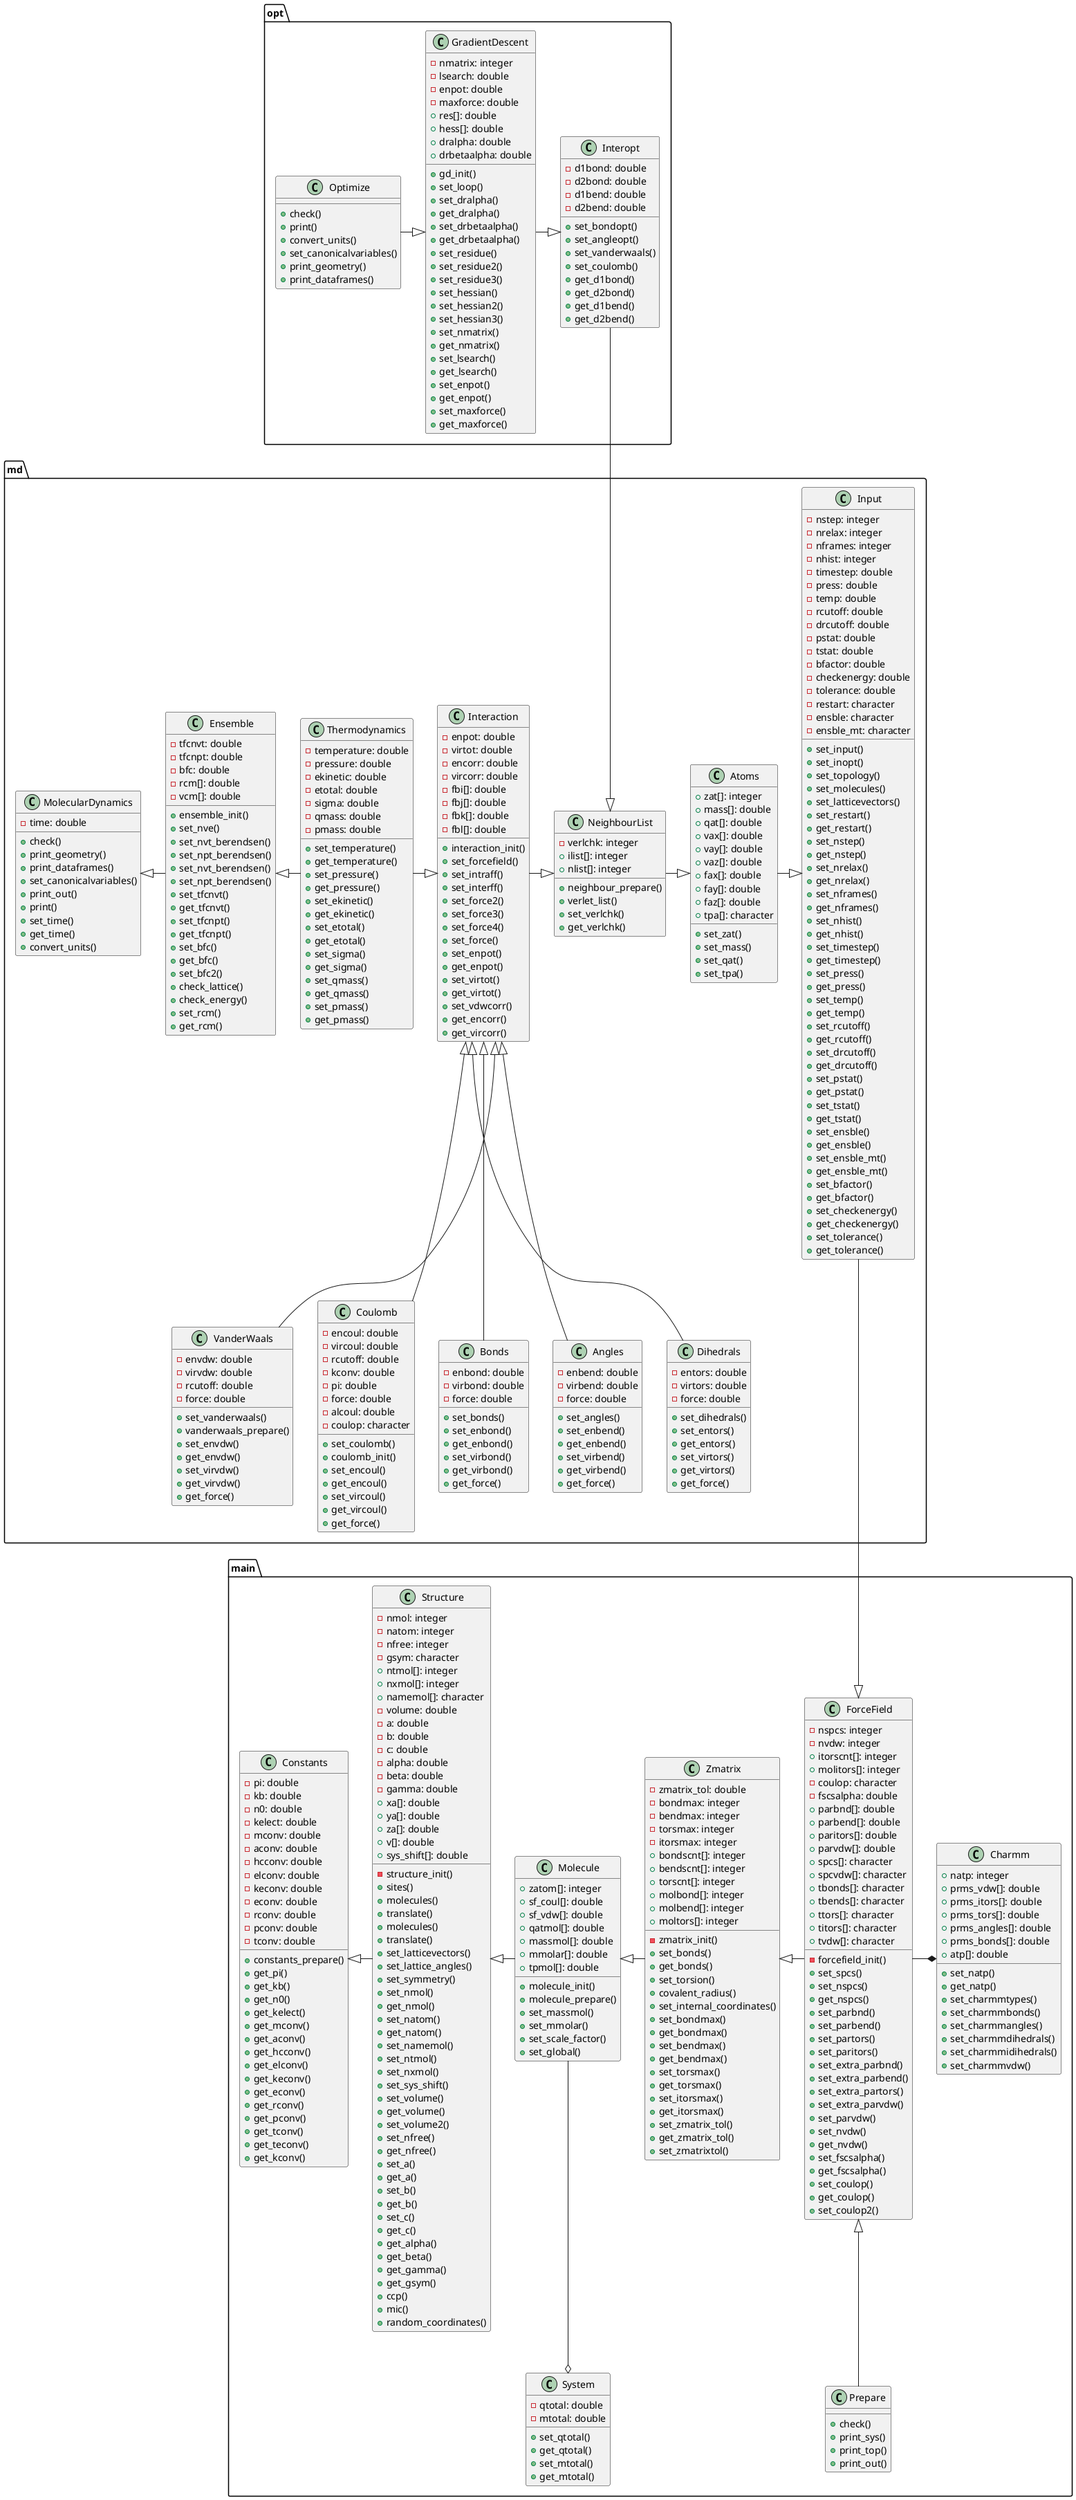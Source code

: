 @startuml
package main{
class Constants{
    - pi: double
    - kb: double
    - n0: double
    - kelect: double
    - mconv: double
    - aconv: double
    - hcconv: double
    - elconv: double
    - keconv: double
    - econv: double
    - rconv: double
    - pconv: double
    - tconv: double
    + constants_prepare()
    + get_pi()
    + get_kb()
    + get_n0()
    + get_kelect()
    + get_mconv()
    + get_aconv()
    + get_hcconv()
    + get_elconv()
    + get_keconv()
    + get_econv()
    + get_rconv()
    + get_pconv()
    + get_tconv()
    + get_teconv()
    + get_kconv()
}
class Structure{
    - nmol: integer
    - natom: integer
    - nfree: integer
    - gsym: character
    + ntmol[]: integer
    + nxmol[]: integer
    + namemol[]: character
    - volume: double
    - a: double
    - b: double
    - c: double
    - alpha: double
    - beta: double
    - gamma: double
    + xa[]: double
    + ya[]: double
    + za[]: double
    + v[]: double
    + sys_shift[]: double
    - structure_init()
    + sites()
    + molecules()
    + translate()
    + molecules()
    + translate()
    + set_latticevectors()
    + set_lattice_angles()
    + set_symmetry()
    + set_nmol()
    + get_nmol()
    + set_natom()
    + get_natom()
    + set_namemol()
    + set_ntmol()
    + set_nxmol()
    + set_sys_shift()
    + set_volume()
    + get_volume()
    + set_volume2()
    + set_nfree()
    + get_nfree()
    + set_a()
    + get_a()
    + set_b()
    + get_b()
    + set_c()
    + get_c()
    + get_alpha()
    + get_beta()
    + get_gamma()
    + get_gsym()
    + ccp()
    + mic()
    + random_coordinates()
}
Constants <|-right- Structure
class Molecule{
    + zatom[]: integer
    + sf_coul[]: double
    + sf_vdw[]: double
    + qatmol[]: double
    + massmol[]: double
    + mmolar[]: double
    + tpmol[]: double
    + molecule_init()
    + molecule_prepare()
    + set_massmol()
    + set_mmolar()
    + set_scale_factor()
    + set_global()
}
Structure <|-right- Molecule
class System{
    - qtotal: double
    - mtotal: double
    + set_qtotal()
    + get_qtotal()
    + set_mtotal()
    + get_mtotal()
}
Molecule --o System
class Zmatrix{
    - zmatrix_tol: double
    - bondmax: integer
    - bendmax: integer
    - torsmax: integer
    - itorsmax: integer
    + bondscnt[]: integer
    + bendscnt[]: integer
    + torscnt[]: integer
    + molbond[]: integer
    + molbend[]: integer
    + moltors[]: integer
    - zmatrix_init()
    + set_bonds()
    + get_bonds()
    + set_torsion()
    + covalent_radius()
    + set_internal_coordinates()
    + set_bondmax()
    + get_bondmax()
    + set_bendmax()
    + get_bendmax()
    + set_torsmax()
    + get_torsmax()
    + set_itorsmax()
    + get_itorsmax()
    + set_zmatrix_tol()
    + get_zmatrix_tol()
    + set_zmatrixtol()
}
Molecule <|-right- Zmatrix
class ForceField{
    - nspcs: integer
    - nvdw: integer
    + itorscnt[]: integer
    + molitors[]: integer
    - coulop: character
    - fscsalpha: double
    + parbnd[]: double
    + parbend[]: double
    + paritors[]: double
    + parvdw[]: double
    + spcs[]: character
    + spcvdw[]: character
    + tbonds[]: character
    + tbends[]: character
    + ttors[]: character
    + titors[]: character
    + tvdw[]: character
    - forcefield_init()
    + set_spcs()
    + set_nspcs()
    + get_nspcs()
    + set_parbnd()
    + set_parbend()
    + set_partors()
    + set_paritors()
    + set_extra_parbnd()
    + set_extra_parbend()
    + set_extra_partors()
    + set_extra_parvdw()
    + set_parvdw()
    + set_nvdw()
    + get_nvdw()
    + set_fscsalpha()
    + get_fscsalpha()
    + set_coulop()
    + get_coulop()
    + set_coulop2()
}
Zmatrix <|-right- ForceField
class Charmm{
    + natp: integer
    + prms_vdw[]: double
    + prms_itors[]: double
    + prms_tors[]: double
    + prms_angles[]: double
    + prms_bonds[]: double
    + atp[]: double
    + set_natp()
    + get_natp()
    + set_charmmtypes()
    + set_charmmbonds()
    + set_charmmangles()
    + set_charmmdihedrals()
    + set_charmmidihedrals()
    + set_charmmvdw()
}
ForceField -right-* Charmm
class Prepare{
    + check()
    + print_sys()
    + print_top()
    + print_out()
}
ForceField <|-- Prepare
}
' Fim do pacote main
package md {
class Input{
    - nstep: integer
    - nrelax: integer
    - nframes: integer
    - nhist: integer
    - timestep: double
    - press: double
    - temp: double 
    - rcutoff: double 
    - drcutoff: double
    - pstat: double 
    - tstat: double 
    - bfactor: double
    - checkenergy: double
    - tolerance: double
    - restart: character
    - ensble: character
    - ensble_mt: character
    + set_input()
    + set_inopt()
    + set_topology()
    + set_molecules()
    + set_latticevectors()
    + set_restart()
    + get_restart()
    + set_nstep()
    + get_nstep()
    + set_nrelax()
    + get_nrelax()
    + set_nframes()
    + get_nframes()
    + set_nhist()
    + get_nhist()
    + set_timestep()
    + get_timestep()
    + set_press()
    + get_press()
    + set_temp()
    + get_temp()
    + set_rcutoff()
    + get_rcutoff()
    + set_drcutoff()
    + get_drcutoff()
    + set_pstat()
    + get_pstat()
    + set_tstat()
    + get_tstat()
    + set_ensble()
    + get_ensble()
    + set_ensble_mt()
    + get_ensble_mt()
    + set_bfactor()
    + get_bfactor()
    + set_checkenergy()
    + get_checkenergy()
    + set_tolerance()
    + get_tolerance()
}
Input ---|> ForceField
class Atoms{
    + zat[]: integer
    + mass[]: double
    + qat[]: double
    + vax[]: double
    + vay[]: double 
    + vaz[]: double 
    + fax[]: double 
    + fay[]: double 
    + faz[]: double 
    + tpa[]: character
    + set_zat()
    + set_mass()
    + set_qat()
    + set_tpa()
}
Atoms -right-|> Input
class NeighbourList{
    - verlchk: integer
    + ilist[]: integer
    + nlist[]: integer
    + neighbour_prepare()
    + verlet_list()
    + set_verlchk()
    + get_verlchk()
}
NeighbourList -right-|> Atoms
class Interaction{
    - enpot: double 
    - virtot: double 
    - encorr: double 
    - vircorr: double 
    - fbi[]: double 
    - fbj[]: double 
    - fbk[]: double 
    - fbl[]: double 
    + interaction_init()
    + set_forcefield()
    + set_intraff()
    + set_interff()
    + set_force2()
    + set_force3()
    + set_force4()
    + set_force()
    + set_enpot()
    + get_enpot()
    + set_virtot()
    + get_virtot()
    + set_vdwcorr()
    + get_encorr()
    + get_vircorr()
}
Interaction -right-|> NeighbourList
class Thermodynamics{
    - temperature: double 
    - pressure: double 
    - ekinetic: double 
    - etotal: double 
    - sigma: double 
    - qmass: double 
    - pmass: double 
    + set_temperature()
    + get_temperature()
    + set_pressure()
    + get_pressure()
    + set_ekinetic()
    + get_ekinetic()
    + set_etotal()
    + get_etotal()
    + set_sigma()
    + get_sigma()
    + set_qmass()
    + get_qmass()
    + set_pmass()
    + get_pmass()
}
Thermodynamics -right-|> Interaction
class VanderWaals{
    - envdw: double
    - virvdw: double 
    - rcutoff: double 
    - force: double 
    + set_vanderwaals()
    + vanderwaals_prepare()
    + set_envdw()
    + get_envdw()
    + set_virvdw()
    + get_virvdw()
    + get_force()
}
Interaction <|-- VanderWaals
class Coulomb{
    - encoul: double 
    - vircoul: double 
    - rcutoff: double 
    - kconv: double 
    - pi: double 
    - force: double 
    - alcoul: double 
    - coulop: character
    + set_coulomb()
    + coulomb_init()
    + set_encoul()
    + get_encoul()
    + set_vircoul()
    + get_vircoul()
    + get_force()
}
Interaction <|-- Coulomb
class Bonds{
    - enbond: double 
    - virbond: double 
    - force: double 
    + set_bonds()
    + set_enbond()
    + get_enbond()
    + set_virbond()
    + get_virbond()
    + get_force()
}
Interaction <|-- Bonds
class Angles{
    - enbend: double 
    - virbend: double 
    - force: double 
    + set_angles()
    + set_enbend()
    + get_enbend()
    + set_virbend()
    + get_virbend()
    + get_force()
}
Interaction <|-- Angles
class Dihedrals{
    - entors: double 
    - virtors: double 
    - force: double 
    + set_dihedrals()
    + set_entors()
    + get_entors()
    + set_virtors()
    + get_virtors()
    + get_force()
}
Interaction <|-- Dihedrals
class Ensemble{
    - tfcnvt: double 
    - tfcnpt: double 
    - bfc: double 
    - rcm[]: double 
    - vcm[]: double 
    + ensemble_init()
    + set_nve()
    + set_nvt_berendsen()
    + set_npt_berendsen()
    + set_nvt_berendsen()
    + set_npt_berendsen()
    + set_tfcnvt()
    + get_tfcnvt()
    + set_tfcnpt()
    + get_tfcnpt()
    + set_bfc()
    + get_bfc()
    + set_bfc2()
    + check_lattice()
    + check_energy()
    + set_rcm()
    + get_rcm()
}
Ensemble <|-right- Thermodynamics
class MolecularDynamics{
    - time: double 
    + check()
    + print_geometry()
    + print_dataframes()
    + set_canonicalvariables()
    + print_out()
    + print()
    + set_time()
    + get_time()
    + convert_units()
}
MolecularDynamics <|-right- Ensemble
}
package opt {
class Interopt{
    - d1bond: double 
    - d2bond: double 
    - d1bend: double 
    - d2bend: double 
    + set_bondopt()
    + set_angleopt()
    + set_vanderwaals()
    + set_coulomb()
    + get_d1bond()
    + get_d2bond()
    + get_d1bend()
    + get_d2bend()
}
Interopt --|> NeighbourList
class GradientDescent{
    - nmatrix: integer
    - lsearch: double 
    - enpot: double 
    - maxforce: double 
    + res[]: double 
    + hess[]: double
    + dralpha: double
    + drbetaalpha: double
    + gd_init()
    + set_loop()
    + set_dralpha()
    + get_dralpha()
    + set_drbetaalpha()
    + get_drbetaalpha()
    + set_residue()
    + set_residue2()
    + set_residue3()
    + set_hessian()
    + set_hessian2()
    + set_hessian3()
    + set_nmatrix()
    + get_nmatrix()
    + set_lsearch()
    + get_lsearch()
    + set_enpot()
    + get_enpot()
    + set_maxforce()
    + get_maxforce()
}
GradientDescent -right-|> Interopt
class Optimize{
    + check()
    + print()
    + convert_units()
    + set_canonicalvariables()
    + print_geometry()
    + print_dataframes()
}
Optimize -right-|> GradientDescent
}
@enduml
